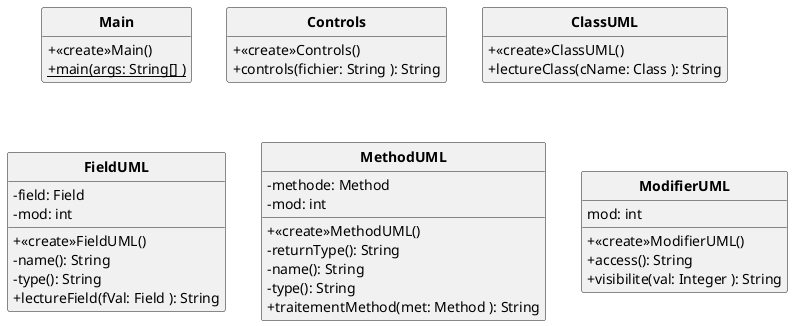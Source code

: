 @startuml

'UML GENERE PAR CODE :)

skinparam style strictuml
skinparam classAttributeIconSize 0
skinparam classFontStyle Bold
hide empty members

class Main{
+<<create>>Main()
+{static}main(args: String[] )

}
class Controls{
+<<create>>Controls()
+controls(fichier: String ): String

}
class ClassUML{
+<<create>>ClassUML()
+lectureClass(cName: Class ): String

}
class FieldUML{
-field: Field
-mod: int
+<<create>>FieldUML()
-name(): String
-type(): String
+lectureField(fVal: Field ): String

}
class MethodUML{
-methode: Method
-mod: int
+<<create>>MethodUML()
-returnType(): String
-name(): String
-type(): String
+traitementMethod(met: Method ): String

}
class ModifierUML{
mod: int
+<<create>>ModifierUML()
+access(): String
+visibilite(val: Integer ): String

}

@enduml

